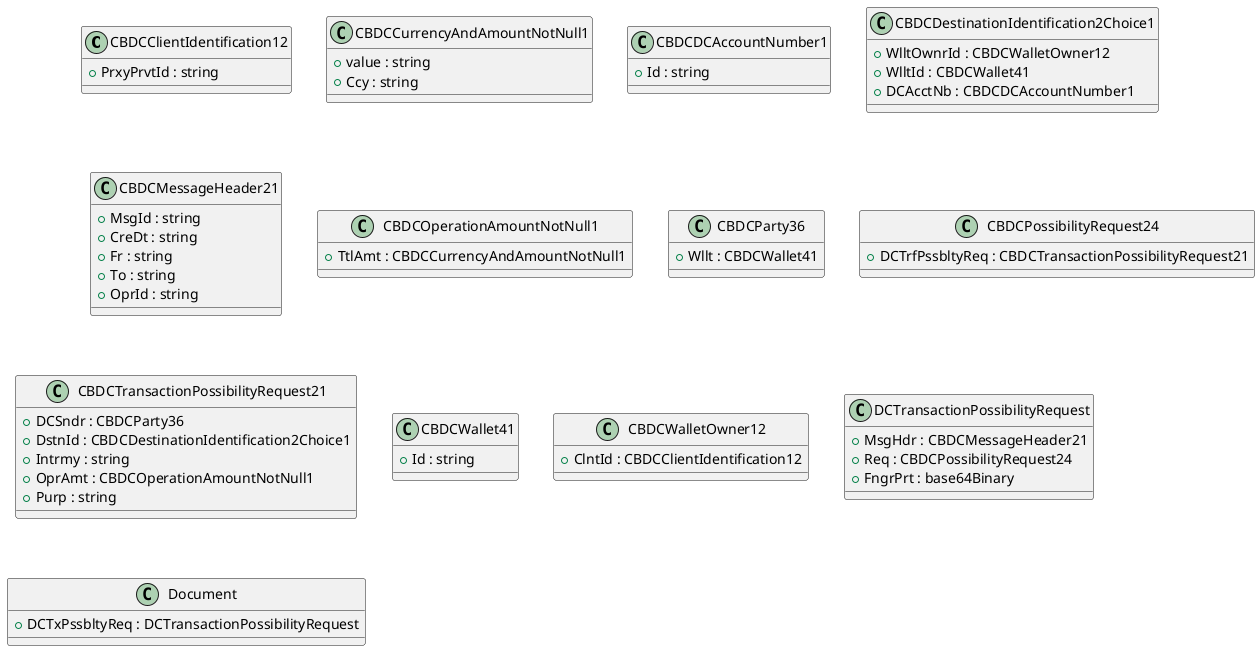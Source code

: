 @startuml

class CBDCClientIdentification12 {
    +PrxyPrvtId : string
}
class CBDCCurrencyAndAmountNotNull1 {
    +value : string
    +Ccy : string
}
class CBDCDCAccountNumber1 {
    +Id : string
}
class CBDCDestinationIdentification2Choice1 {
    +WlltOwnrId : CBDCWalletOwner12
    +WlltId : CBDCWallet41
    +DCAcctNb : CBDCDCAccountNumber1
}
class CBDCMessageHeader21 {
    +MsgId : string
    +CreDt : string
    +Fr : string
    +To : string
    +OprId : string
}
class CBDCOperationAmountNotNull1 {
    +TtlAmt : CBDCCurrencyAndAmountNotNull1
}
class CBDCParty36 {
    +Wllt : CBDCWallet41
}
class CBDCPossibilityRequest24 {
    +DCTrfPssbltyReq : CBDCTransactionPossibilityRequest21
}
class CBDCTransactionPossibilityRequest21 {
    +DCSndr : CBDCParty36
    +DstnId : CBDCDestinationIdentification2Choice1
    +Intrmy : string
    +OprAmt : CBDCOperationAmountNotNull1
    +Purp : string
}
class CBDCWallet41 {
    +Id : string
}
class CBDCWalletOwner12 {
    +ClntId : CBDCClientIdentification12
}
class DCTransactionPossibilityRequest {
    +MsgHdr : CBDCMessageHeader21
    +Req : CBDCPossibilityRequest24
    +FngrPrt : base64Binary
}
class Document {
    +DCTxPssbltyReq : DCTransactionPossibilityRequest
}

@enduml
